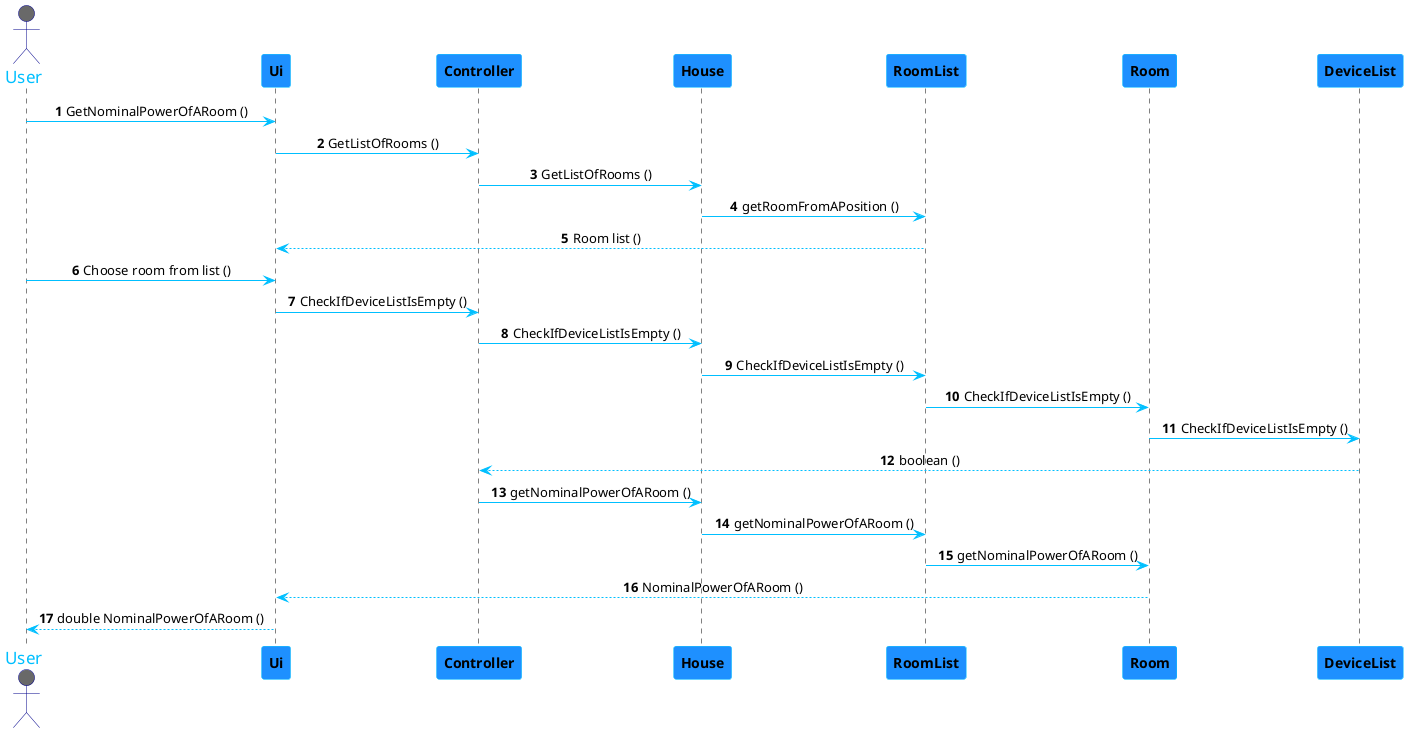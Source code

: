 @startuml
skinparam sequenceMessageAlign center
skinparam sequence {
	ArrowColor DeepSkyBlue
	ActorBorderColor DarkBlue
	LifeLineBorderColor black
	LifeLineBackgroundColor #A9DCDF

	ParticipantBorderColor DeepSkyBlue
	ParticipantBackgroundColor DodgerBlue
	ParticipantFontStyle Bold

	ActorBackgroundColor DimGrey
	ActorFontColor DeepSkyBlue
	ActorFontSize 17
	ActorFontName Aapex
}

autonumber
actor User
User -> Ui: GetNominalPowerOfARoom ()
Ui -> Controller: GetListOfRooms ()
Controller -> House: GetListOfRooms ()

House -> RoomList: getRoomFromAPosition ()
Ui <-- RoomList: Room list ()

User -> Ui: Choose room from list ()
Ui -> Controller: CheckIfDeviceListIsEmpty ()
Controller -> House: CheckIfDeviceListIsEmpty ()
House -> RoomList: CheckIfDeviceListIsEmpty ()
RoomList -> Room: CheckIfDeviceListIsEmpty ()
Room -> DeviceList: CheckIfDeviceListIsEmpty ()
Controller <-- DeviceList: boolean ()


Controller -> House: getNominalPowerOfARoom ()
House -> RoomList: getNominalPowerOfARoom ()
RoomList -> Room: getNominalPowerOfARoom ()
Ui <-- Room: NominalPowerOfARoom ()
User <-- Ui: double NominalPowerOfARoom ()
@enduml